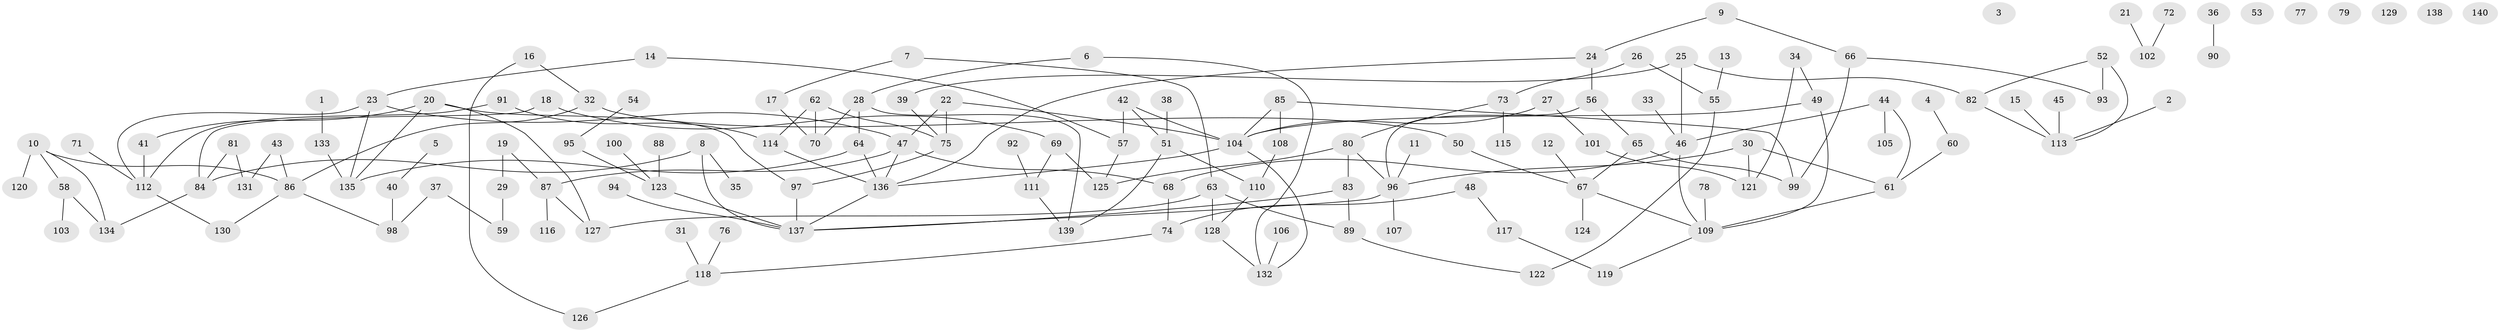 // Generated by graph-tools (version 1.1) at 2025/00/03/09/25 03:00:48]
// undirected, 140 vertices, 171 edges
graph export_dot {
graph [start="1"]
  node [color=gray90,style=filled];
  1;
  2;
  3;
  4;
  5;
  6;
  7;
  8;
  9;
  10;
  11;
  12;
  13;
  14;
  15;
  16;
  17;
  18;
  19;
  20;
  21;
  22;
  23;
  24;
  25;
  26;
  27;
  28;
  29;
  30;
  31;
  32;
  33;
  34;
  35;
  36;
  37;
  38;
  39;
  40;
  41;
  42;
  43;
  44;
  45;
  46;
  47;
  48;
  49;
  50;
  51;
  52;
  53;
  54;
  55;
  56;
  57;
  58;
  59;
  60;
  61;
  62;
  63;
  64;
  65;
  66;
  67;
  68;
  69;
  70;
  71;
  72;
  73;
  74;
  75;
  76;
  77;
  78;
  79;
  80;
  81;
  82;
  83;
  84;
  85;
  86;
  87;
  88;
  89;
  90;
  91;
  92;
  93;
  94;
  95;
  96;
  97;
  98;
  99;
  100;
  101;
  102;
  103;
  104;
  105;
  106;
  107;
  108;
  109;
  110;
  111;
  112;
  113;
  114;
  115;
  116;
  117;
  118;
  119;
  120;
  121;
  122;
  123;
  124;
  125;
  126;
  127;
  128;
  129;
  130;
  131;
  132;
  133;
  134;
  135;
  136;
  137;
  138;
  139;
  140;
  1 -- 133;
  2 -- 113;
  4 -- 60;
  5 -- 40;
  6 -- 28;
  6 -- 132;
  7 -- 17;
  7 -- 63;
  8 -- 35;
  8 -- 84;
  8 -- 137;
  9 -- 24;
  9 -- 66;
  10 -- 58;
  10 -- 86;
  10 -- 120;
  10 -- 134;
  11 -- 96;
  12 -- 67;
  13 -- 55;
  14 -- 23;
  14 -- 57;
  15 -- 113;
  16 -- 32;
  16 -- 126;
  17 -- 70;
  18 -- 69;
  18 -- 84;
  19 -- 29;
  19 -- 87;
  20 -- 41;
  20 -- 97;
  20 -- 127;
  20 -- 135;
  21 -- 102;
  22 -- 47;
  22 -- 75;
  22 -- 104;
  23 -- 47;
  23 -- 112;
  23 -- 135;
  24 -- 56;
  24 -- 136;
  25 -- 39;
  25 -- 46;
  25 -- 82;
  26 -- 55;
  26 -- 73;
  27 -- 101;
  27 -- 104;
  28 -- 64;
  28 -- 70;
  28 -- 139;
  29 -- 59;
  30 -- 61;
  30 -- 96;
  30 -- 121;
  31 -- 118;
  32 -- 50;
  32 -- 86;
  33 -- 46;
  34 -- 49;
  34 -- 121;
  36 -- 90;
  37 -- 59;
  37 -- 98;
  38 -- 51;
  39 -- 75;
  40 -- 98;
  41 -- 112;
  42 -- 51;
  42 -- 57;
  42 -- 104;
  43 -- 86;
  43 -- 131;
  44 -- 46;
  44 -- 61;
  44 -- 105;
  45 -- 113;
  46 -- 68;
  46 -- 109;
  47 -- 68;
  47 -- 87;
  47 -- 136;
  48 -- 74;
  48 -- 117;
  49 -- 104;
  49 -- 109;
  50 -- 67;
  51 -- 110;
  51 -- 139;
  52 -- 82;
  52 -- 93;
  52 -- 113;
  54 -- 95;
  55 -- 122;
  56 -- 65;
  56 -- 96;
  57 -- 125;
  58 -- 103;
  58 -- 134;
  60 -- 61;
  61 -- 109;
  62 -- 70;
  62 -- 75;
  62 -- 114;
  63 -- 89;
  63 -- 127;
  63 -- 128;
  64 -- 135;
  64 -- 136;
  65 -- 67;
  65 -- 99;
  66 -- 93;
  66 -- 99;
  67 -- 109;
  67 -- 124;
  68 -- 74;
  69 -- 111;
  69 -- 125;
  71 -- 112;
  72 -- 102;
  73 -- 80;
  73 -- 115;
  74 -- 118;
  75 -- 97;
  76 -- 118;
  78 -- 109;
  80 -- 83;
  80 -- 96;
  80 -- 125;
  81 -- 84;
  81 -- 131;
  82 -- 113;
  83 -- 89;
  83 -- 137;
  84 -- 134;
  85 -- 99;
  85 -- 104;
  85 -- 108;
  86 -- 98;
  86 -- 130;
  87 -- 116;
  87 -- 127;
  88 -- 123;
  89 -- 122;
  91 -- 112;
  91 -- 114;
  92 -- 111;
  94 -- 137;
  95 -- 123;
  96 -- 107;
  96 -- 137;
  97 -- 137;
  100 -- 123;
  101 -- 121;
  104 -- 132;
  104 -- 136;
  106 -- 132;
  108 -- 110;
  109 -- 119;
  110 -- 128;
  111 -- 139;
  112 -- 130;
  114 -- 136;
  117 -- 119;
  118 -- 126;
  123 -- 137;
  128 -- 132;
  133 -- 135;
  136 -- 137;
}
